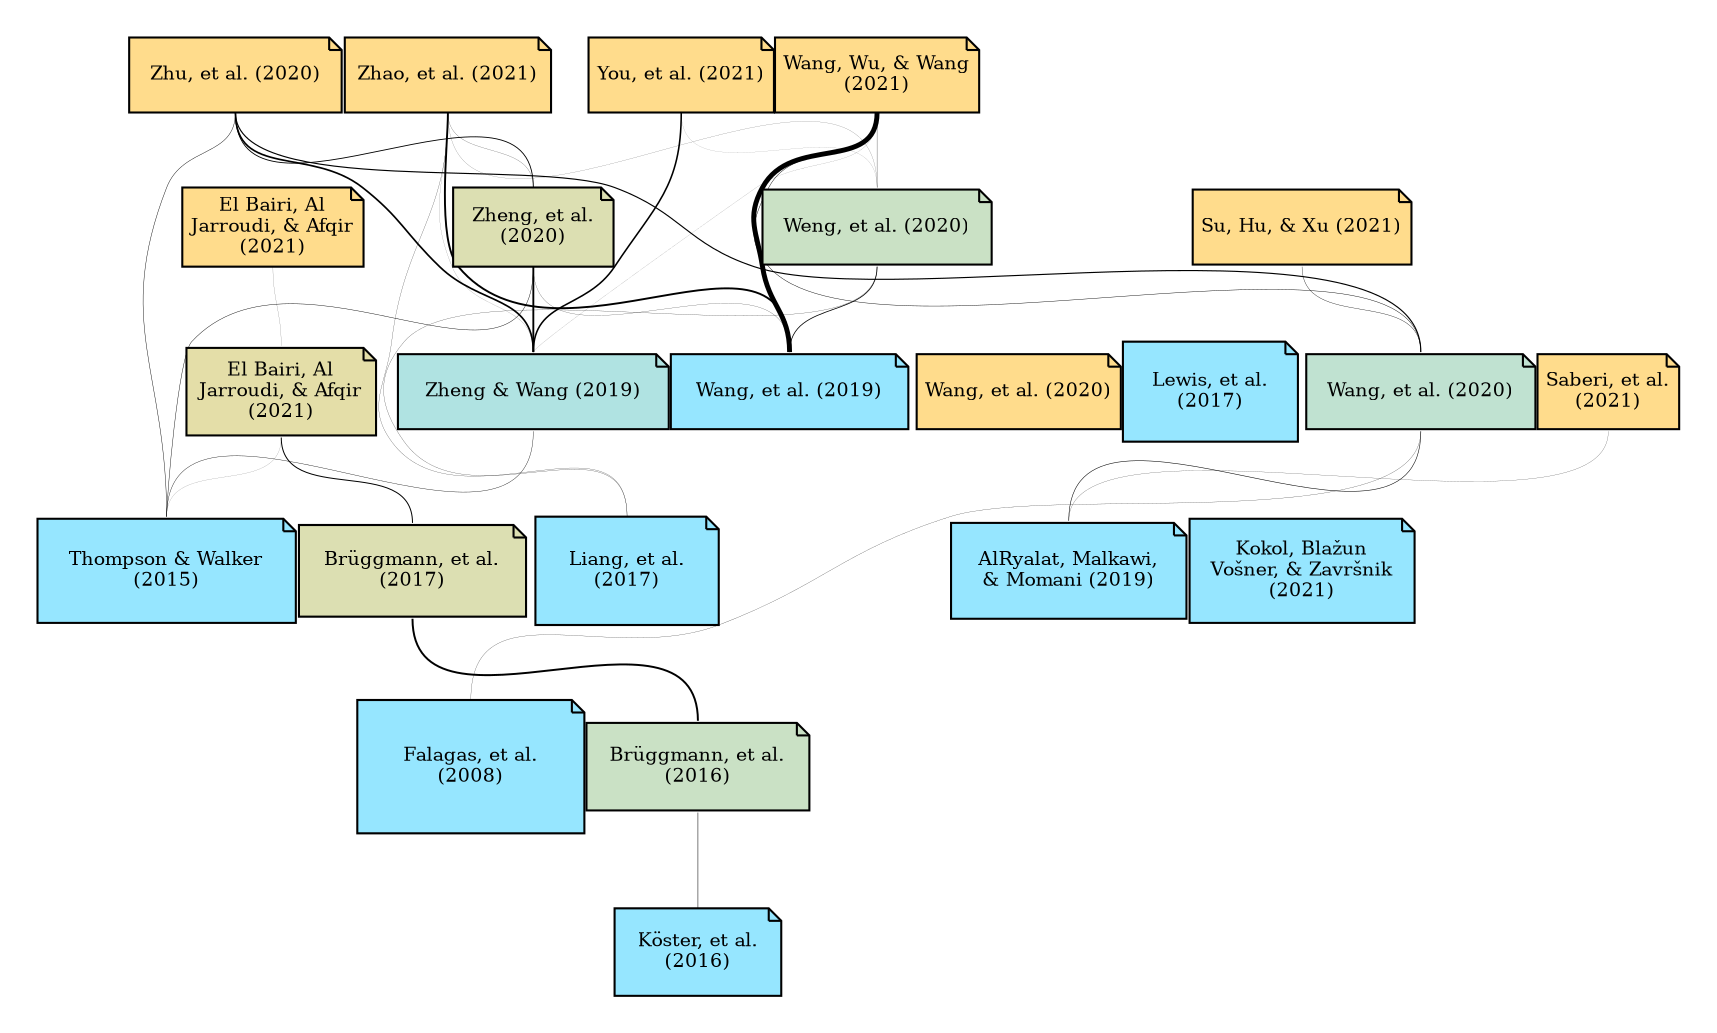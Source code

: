 digraph {

pad=0.25
layout=dot
rankdir=BT
ranksep=0.5
nodesep=0.0
splines=true
outputorder=edgesfirst

node [shape=note style=filled fontsize=9
      fillcolor=none target="_blank" ordering="in"]
edge [arrowhead=none]

17884971 [label="Falagas, et al.
(2008)" href="https://pubmed.ncbi.nlm.nih.gov/17884971/" tooltip="Title: Comparison of PubMed, Scopus, Web of Science, and Google Scholar: strengths and weaknesses.
~
By: Falagas, Pitsouni, Malietzis, Pappas
Date: 2008 Feb
~
Abstract: The evolution of the electronic age has led to the development of numerous medical databases on the World Wide Web, offering search facilities on a particular subject and the ability to perform citation analysis. We compared the content coverage and practical utility of PubMed, Scopus, Web of Science, and Google Scholar. The official Web pages of the databases were used to extract information on the range of journals covered, search facilities and restrictions, and update frequency. We used the example of a keyword search to evaluate the usefulness of these databases in biomedical information retrieval and a specific published article to evaluate their utility in performing citation analysis. All databases were practical in use and offered numerous search facilities. PubMed and Google Scholar are accessed for free. The keyword search with PubMed offers optimal update frequency and includes online early articles; other databases can rate articles by number of citations, as an index of importance. For citation analysis, Scopus offers about 20% more coverage than Web of Science, whereas Google Scholar offers results of inconsistent accuracy. PubMed remains an optimal tool in biomedical electronic research. Scopus covers a wider journal range, of help both in keyword searching and citation analysis, but it is currently limited to recent articles (published after 1995) compared with Web of Science. Google Scholar, as for the Web in general, can help in the retrieval of even the most obscure information but its use is marred by inadequate, less often updated, citation information.
~
PMID: 17884971
Journal: FASEB journal : official publication of the Federation of American Societies for Experimental Biology" fillcolor="#96E6FF" margin=0.31053050461411097]
    25940769 [label="Thompson & Walker
(2015)" href="https://pubmed.ncbi.nlm.nih.gov/25940769/" tooltip="Title: A descriptive and historical review of bibliometrics with applications to medical sciences.
~
By: Thompson, Walker
Date: 2015 Jun
~
Abstract: The discipline of bibliometrics involves the application of mathematical and statistical methods to scholarly publications. The first attempts at systematic data collection were provided by Alfred Lotka and Samuel Bradford, who subsequently established the foundational laws of bibliometrics. Eugene Garfield ushered in the modern era of bibliometrics with the routine use of citation analysis and systematized processing. Key elements of bibliometric analysis include database coverage, consistency and accuracy of the data, data fields, search options, and analysis and use of metrics. A number of bibliometric applications are currently being used in medical science and health care. Bibliometric parameters and indexes may be increasingly used by grant funding sources as measures of research success. Universities may build benchmarking standards from bibliometric data to determine academic achievement through promotion and tenure guidelines in the future. This article reviews the history, definition, laws, and elements of bibliometric principles and provides examples of bibliometric applications to the broader health care community. To accomplish this, the Medline (1966-2014) and Web of Science (1945-2014) databases were searched to identify relevant articles; select articles were also cross-referenced. Articles selected were those that provided background, history, descriptive analysis, and application of bibliometric principles and metrics to medical science and health care. No attempt was made to cover all areas exhaustively; rather, key articles were chosen that illustrate bibliometric concepts and enhance the reader's knowledge. It is important that faculty and researchers understand the limitations and appropriate uses of bibliometric data. Bibliometrics has considerable potential as a research area for health care scientists and practitioners that can be used to discover new information about academic trends, pharmacotherapy, disease, and broader health sciences trends.
~
PMID: 25940769
Journal: Pharmacotherapy" fillcolor="#96E6FF" margin=0.21127838567197355]
    26611203 [label="Köster, et al.
(2016)" href="https://pubmed.ncbi.nlm.nih.gov/26611203/" tooltip="Title: Rotavirus - Global research density equalizing mapping and gender analysis.
~
By: Köster, Klingelhöfer, Groneberg, Schwarzer
Date: 2016 Jan 02
~
Abstract: Rotaviruses are the leading reason for dehydration and severe diarrheal disease and in infants and young children worldwide. An increasing number of related publications cause a crucial challenge to determine the relevant scientific output. Therefore, scientometric analyses are helpful to evaluate quantity as well as quality of the worldwide research activities on Rotavirus. Up to now, no in-depth global scientometric analysis relating to Rotavirus publications has been carried out. This study used scientometric tools and the method of density equalizing mapping to visualize the differences of the worldwide research effort referring to Rotavirus. The aim of the study was to compare scientific output geographically and over time by using an in-depth data analysis and New quality and quantity indices in science (NewQIS) tools. Furthermore, a gender analysis was part of the data interpretation.
~
PMID: 26611203
Journal: Vaccine" fillcolor="#96E6FF" margin=0.1579181246047625]
    27044432 [label="Brüggmann, et al.
(2016)" href="https://pubmed.ncbi.nlm.nih.gov/27044432/" tooltip="Title: Global architecture of gestational diabetes research: density-equalizing mapping studies and gender analysis.
~
By: Brüggmann, Richter, Klingelhöfer, Gerber, Bundschuh, Jaque, Groneberg
Date: 2016 Apr 04
~
Abstract: Gestational diabetes mellitus (GDM) is associated with substantial morbidity for mothers and their offspring. While clinical and basic research activities on this important disease grow constantly, there is no concise analysis of global architecture of GDM research. Hence, it was the objective of this study to assess the global scientific performance chronologically, geographically and in relation to existing research networks and gender distribution of publishing authors.
~
PMID: 27044432
Journal: Nutrition journal" fillcolor="#CAE1C5" margin=0.1579181246047625]
    28086974 [label="Brüggmann, et al.
(2017)" href="https://pubmed.ncbi.nlm.nih.gov/28086974/" tooltip="Title: Ovarian cancer: density equalizing mapping of the global research architecture.
~
By: Brüggmann, Pulch, Klingelhöfer, Pearce, Groneberg
Date: 2017 01 13
~
Abstract: Despite its impact on female health worldwide, no efforts have been made to depict the global architecture of ovarian cancer research and to understand the trends in the related literature. Hence, it was the objective of this study to assess the global scientific performance chronologically, geographically and in regards to economic benchmarks using bibliometric tools and density equalizing map projections.
~
PMID: 28086974
Journal: International journal of health geographics" fillcolor="#DCDFB2" margin=0.16760912590556815]
    28479858 [label="Liang, et al.
(2017)" href="https://pubmed.ncbi.nlm.nih.gov/28479858/" tooltip="Title: Study of acupuncture for low back pain in recent 20 years: a bibliometric analysis via CiteSpace.
~
By: Liang, Li, Zhao, Wang, Zhu, Chen
Date: 2017
~
Abstract: Acupuncture has been applied to relieve low back pain (LBP) in many countries. However, a bibliometric analysis of the global use of acupuncture for LBP is rare.
~
PMID: 28479858
Journal: Journal of pain research" fillcolor="#96E6FF" margin=0.22558748556724917]
    28515269 [label="Lewis, et al.
(2017)" href="https://pubmed.ncbi.nlm.nih.gov/28515269/" tooltip="Title: Effect of omega-3 supplementation on neuropathy in type 1 diabetes: A 12-month pilot trial.
~
By: Lewis, Perkins, Lovblom, Bazinet, Wolever, Bril
Date: 2017 Jun 13
~
Abstract: To test the hypothesis that 12 months of seal oil omega-3 polyunsaturated fatty acids (ω-3 PUFA) supplementation will stop the known progression of diabetic sensorimotor polyneuropathy (DSP) in type 1 diabetes mellitus (T1DM).
~
PMID: 28515269
Journal: Neurology" fillcolor="#96E6FF" margin=0.19771212547196626]
    31710021 [label="AlRyalat, Malkawi,
& Momani (2019)" href="https://pubmed.ncbi.nlm.nih.gov/31710021/" tooltip="Title: Comparing Bibliometric Analysis Using PubMed, Scopus, and Web of Science Databases.
~
By: AlRyalat, Malkawi, Momani
Date: 2019 10 24
~
Abstract: Literature databases (i.e., PubMed, Scopus, and Web of Science) differ in terms of their coverage, focus, and the tool they provide. PubMed focuses mainly on life sciences and biomedical disciplines, whereas Scopus and Web of Science are multidisciplinary. The protocol described in the current study was used to search for publications from Jordanian authors in the years 2013-2017. In this protocol, how to use each database to conduct this type of search is explained in detail. A Scopus search resulted in the highest number of documents (11,444 documents), followed by a Web of Science search (10,943 documents). PubMed resulted in a smaller number of documents due to its narrower scope and coverage (4,363 documents). The results also show a yearly trend in: (1) the number of publications, (2) the disciplines that have the most publications, (3) the countries of collaboration, and (4) the number of open access publications. In contrast, PubMed has a sophisticated keyword optimization service (i.e., Medical Subject Heading, or MeSH), while both Scopus and Web of Science provide search analysis tools that can produce representative figures. Finally, the features of each database are explained in detail and several indices that can be extracted using the search results are provided. This study provides a base for using literature databases for bibliometric analysis.
~
PMID: 31710021
Journal: Journal of visualized experiments : JoVE" fillcolor="#96E6FF" margin=0.17787536009528288]
    31762442 [label="Zheng & Wang (2019)" href="https://pubmed.ncbi.nlm.nih.gov/31762442/" tooltip="Title: Publications on the Association Between Cognitive Function and Pain from 2000 to 2018: A Bibliometric Analysis Using CiteSpace.
~
By: Zheng, Wang
Date: 2019 Nov 25
~
Abstract: BACKGROUND This study aimed to use CiteSpace software to conduct a bibliometric analysis of published studies on the association between pain and cognitive function from 2000 to 2018. The study also aimed to determine publication patterns and authorship and to identify recent trends for research in this field. MATERIAL AND METHODS Publications on the association between cognitive function and pain between 2000 and 2018 were identified from the Web of Science database. Bibliographic information, including authorship, country, citation frequency, changes in citation, and interactive visualization were generated using CiteSpace software. Co-citation, or frequency of two publications cited together by another publication, was also studied. RESULTS On 8th January 2019, 4,889 publications were identified. The United States (1132 publications) and the University of Washington (87 publications) were the most productive country and institution, respectively. The journal, Pain (182 publications) had the largest number of publications and was the most frequently cited journal (citation counts, 1569) with the highest centrality (0.62). Author A had the largest number of publications (21). Author B had the greatest co-citation count (223). Author C tied with Author D as the first co-cited author in terms of centrality (0.18). Author E in 2011 (co-citation count, 96) and Author F in 2008 (centrality: 0.11) had the highest co-citation counts and centrality, respectively. The keyword 'empathy' ranked first for research developments with the highest citation burst (10.045). CONCLUSIONS Bibliometric analysis of the association between pain and cognitive function might identify new directions for future research.
~
PMID: 31762442
Journal: Medical science monitor : international medical journal of experimental and clinical research" fillcolor="#B0E3E2" margin=0.17552725051033058]
    31772566 [label="Wang, et al. (2019)" href="https://pubmed.ncbi.nlm.nih.gov/31772566/" tooltip="Title: Bibliometric Study of the Comorbidity of Pain and Depression Research.
~
By: Wang, Peng, Weng, Zheng, Zhang, Chen
Date: 2019
~
Abstract: Comorbid pain and depression occur with high prevalence in clinical observations, and published academic journals about them have been increasing in number over time. However, few studies used the bibliometric method to analyze the general aspects of scientific researches on the comorbidity of pain and depression. The aim of this study is to systematically provide global scientific research in the comorbidity of pain and depression from 1980 to 2018.
~
PMID: 31772566
Journal: Neural plasticity" fillcolor="#96E6FF" margin=0.1613943352306837]
    31995273 [label="Kokol, Blažun
Vošner, & Završnik
(2021)" href="https://pubmed.ncbi.nlm.nih.gov/31995273/" tooltip="Title: Application of bibliometrics in medicine: a historical bibliometrics analysis.
~
By: Kokol, Blažun Vošner, Završnik
Date: 2021 Jun
~
Abstract: The application of bibliometrics in medicine enables one to analyse vast amounts of publications and their production patterns on macroscopic and microscopic levels.
~
PMID: 31995273
Journal: Health information and libraries journal" fillcolor="#96E6FF" margin=0.1345098040014257]
    32174808 [label="Zheng, et al.
(2020)" href="https://pubmed.ncbi.nlm.nih.gov/32174808/" tooltip="Title: Trends of Repetitive Transcranial Magnetic Stimulation From 2009 to 2018: A Bibliometric Analysis.
~
By: Zheng, Dai, Lan, Wang
Date: 2020
~
Abstract: Repetitive transcranial magnetic stimulation (rTMS) technology, which is amongst the most used non-invasive brain stimulation techniques currently available, has developed rapidly from 2009 to 2018. However, reports on the trends of rTMS using bibliometric analysis are rare. The goal of the present bibliometric analysis is to analyze and visualize the trends of rTMS, including general (publication patterns) and emerging trends (research frontiers), over the last 10 years by using the visual analytic tool CiteSpace V. Publications related to rTMS from 2009 to 2018 were retrieved from the Web of Science (WoS) database, including 2,986 peer-reviewed articles/reviews. Active authors, journals, institutions, and countries were identified by WoS and visualized by CiteSpace V, which could also detect burst changes to identify emerging trends. GraphPad Prism 8 was used to analyze the time trend of annual publication outputs. The USA ranked first in this field. Pascual-Leone A (author A), Fitzgerald PB (author B), George MS (author C), Lefaucheur JP (author D), and Fregni F (author E) made great contributions to this field of study. The most prolific institution to publish rTMS-related publications in the last decade was the University of Toronto. The journal Brain Stimulation published most papers. Lefaucheur et al.'s paper in 2014, and the keyword 'sham controlled trial' showed the strongest citation bursts by the end of 2018, which indicates increased attention to the underlying work, thereby indicating the research frontiers. This study reveals the publication patterns and emerging trends of rTMS based on the records published from 2009 to 2018. The insights obtained have reference values for the future research and application of rTMS.
~
PMID: 32174808
Journal: Frontiers in neuroscience" fillcolor="#DCDFB2" margin=0.12781512503836437]
    32179730 [label="Wang, et al. (2020)" href="https://pubmed.ncbi.nlm.nih.gov/32179730/" tooltip="Title: A Bibliometric Analysis Using CiteSpace of Publications from 1999 to 2018 on Patient Rehabilitation After Total Knee Arthroplasty.
~
By: Wang, Gao, Zhang, Xie, Wang, Xu
Date: 2020 Mar 17
~
Abstract: BACKGROUND Following total knee arthroplasty (TKA), postoperative patient rehabilitation is important to achieve the optimal level of knee function and mobility. Clinical research in this field is growing, and bibliometric analysis of publication may provide direction for research clinicians and raise awareness of research trends, journal selection, and key topics. Therefore, this bibliometric study aimed to analyze the current status and trends during the past two decades, between 1999 and 2018, of publications on rehabilitation after total knee arthroplasty (TKA) and used CiteSpace. MATERIAL AND METHODS The global literature was searched between 2018 to 2019 for publications related to rehabilitation after TKA. Publication data were identified using relevant search terms and the Web of Science Core Collection database. CiteSpace (5.3.R11) software was used to analyze the journals, authors, institutions, countries, cited references, and keywords using standard bibliometric indicators. RESULTS A total of 1,292 publications were retrieved between 1999 to 2018, and the most active journals, countries, authors, and institutions in the field of TKA rehabilitation were identified. Key areas of research included postoperative analgesia, muscle inhibition, range of motion, inhibitors, knee flexion, pain control, self-reporting, spectral analysis, in vivo forces, and rotator cuff repair. The emerging research topics included epidural analgesia, physiotherapy, postoperative analgesia, recovery, and the use of ropivacaine local analgesia. CONCLUSIONS The findings from this bibliometric study provided insight into trends in clinical research publications in the field of rehabilitation following TKA for the past 20 years, including global trends in emerging areas of research.
~
PMID: 32179730
Journal: Medical science monitor : international medical journal of experimental and clinical research" fillcolor="#C0E2D1" margin=0.1345098040014257]
    32215136 [label="Weng, et al. (2020)" href="https://pubmed.ncbi.nlm.nih.gov/32215136/" tooltip="Title: A Bibliometric Analysis of Nonspecific Low Back Pain Research.
~
By: Weng, Zheng, Peng, Chang, Wu, Wang
Date: 2020
~
Abstract: Researchers are highly interested in the study of nonspecific low back pain (NSLBP). However, few have attempted to collect global data, analyze the emerging trends, and conduct reviews from the perspectives of visualization and bibliometrics.
~
PMID: 32215136
Journal: Pain research & management" fillcolor="#CAE1C5" margin=0.1345098040014257]
    33240559 [label="Wang, et al. (2020)" href="https://pubmed.ncbi.nlm.nih.gov/33240559/" tooltip="Title: What You Should Know About Osteoarthritis Rehabilitation: A Bibliometric Analysis of the 50 Most-Cited Articles.
~
By: Wang, Wang, Zhang, Sun, Xie, Jiang, Ou, Miyamoto, Wang
Date: 2020
~
Abstract: Osteoarthritis is a degenerative disease that commonly occurs in middle-aged and elderly people. High-quality articles in the field of osteoarthritis rehabilitation have not been studied in detail.
~
PMID: 33240559
Journal: Geriatric orthopaedic surgery & rehabilitation" fillcolor="#FFDC8C" margin=0.05]
    33488420 [label="Zhu, et al. (2020)" href="https://pubmed.ncbi.nlm.nih.gov/33488420/" tooltip="Title: Bibliometric and Visual Analysis of Research on the Links Between the Gut Microbiota and Depression From 1999 to 2019.
~
By: Zhu, Hu, Deng, Tan, Qiu, Zhang, Ni, Lu, Wang, Li, Chen, Huang, Xiao, Shang, Wen
Date: 2020
~
Abstract: Background: There is a crucial link between the gut microbiota and the host central nervous system, and the communication between them occurs via a bidirectional pathway termed the 'microbiota-gut-brain axis.' The gut microbiome in the modern environment has markedly changed in response to environmental factors. These changes may affect a broad range of host psychiatric disorders, such as depression, by interacting with the host through metabolic, immune, neural, and endocrine pathways. Nevertheless, the general aspects of the links between the gut microbiota and depression have not been systematically investigated through bibliometric analysis. Aim: This study aimed to analyze the current status and developing trends in gut microbiota research in the depression field through bibliometric and visual analysis. Methods: A total of 1,962 publications published between 1999 and 2019 were retrieved from the Web of Science Core Collection. CiteSpace (5.6 R5) was used to perform collaboration network analysis, co-citation analysis, co-occurrence analysis, and citation burst detection. Results: The number of publications has been rapidly growing since 2010. The collaboration network analysis revealed that the USA, University College Cork, and John F. Cryan were the most influential country, institute, and scholar, respectively. The most productive and co-cited journals were Brain Behavior and Immunity and Proceedings of the National Academy of Sciences of the United States of America, respectively. The co-citation analysis of references revealed that the most recent research focus was in the largest theme cluster, 'cytokines,' thus reflecting the important research foundation in this field. The co-occurrence analysis of keywords revealed that 'fecal microbiota' and 'microbiome' have become the top two research hotspots since 2013. The citation burst detection for keywords identified several keywords, including 'Parkinson's disease,' 'microbiota-gut-brain axis,' 'microbiome,' 'dysbiosis,' 'bipolar disorder,' 'impact,' 'C reactive protein,' and 'immune system,' as new research frontiers, which have currently ongoing bursts. Conclusions: These results provide an instructive perspective on the current research and future directions in the study of the links between the gut microbiota and depression, which may help researchers choose suitable cooperators or journals, and promote their research illustrating the underlying molecular mechanisms of depression, including its etiology, prevention, and treatment.
~
PMID: 33488420
Journal: Frontiers in psychiatry" fillcolor="#FFDC8C" margin=0.1345098040014257]
    33688338 [label="Wang, Wu, & Wang
(2021)" href="https://pubmed.ncbi.nlm.nih.gov/33688338/" tooltip="Title: Bibliometric Study of Pain after Spinal Cord Injury.
~
By: Wang, Wu, Wang
Date: 2021
~
Abstract: The prevalence of comorbid pain after spinal cord injury (SCI) is relatively high in clinical observations and has continued to increase over time. Neuropathic pain (70.14%) is the most popular subject in academic journals after SCI. However, studies that used the bibliometric method to analyze comorbid pain after SCI are still lacking. This study is aimed at combining and integrating acquired information to analyze the global trends of research on the comorbidity of pain after SCI in the last three decades (1990-2019).
~
PMID: 33688338
Journal: Neural plasticity" fillcolor="#FFDC8C" margin=0.05]
    33897259 [label="Zhao, et al. (2021)" href="https://pubmed.ncbi.nlm.nih.gov/33897259/" tooltip="Title: Bibliometric Analysis of Research Articles on Pain in the Elderly Published from 2000 to 2019.
~
By: Zhao, Zhang, Guo, Feng, Zhao, Wang, Wang
Date: 2021
~
Abstract: Given the rapid growth of the global aging population, pain has become an unneglectable concern amongst the elderly. The quantity of scientific research outputs on pain in the elderly has increased over time, but only a small number of studies have used bibliometric methods to analyze scientific research in this field. This paper aimed to analyze scientific research on pain in the elderly published from 2000 to 2019 in a systematic manner using bibliometric methods.
~
PMID: 33897259
Journal: Journal of pain research" fillcolor="#FFDC8C" margin=0.08010299956639813]
    34150972 [label="El Bairi, Al
Jarroudi, & Afqir
(2021)" href="https://pubmed.ncbi.nlm.nih.gov/34150972/" tooltip="Title: Tracing ovarian cancer research in Morocco: A bibliometric analysis.
~
By: El Bairi, Al Jarroudi, Afqir
Date: 2021 Aug
~
Abstract: The burden of ovarian cancer (OC) in low-income countries continues to increase annually. This gynecological cancer, known for its poor survival outcomes, has not attracted much interest in medical research as compared to other women's malignancies such as breast cancer. This bibliometric study was conducted to better depict the global map and the future directions of scientific productivity in the area of OC research in Morocco.
~
PMID: 34150972
Journal: Gynecologic oncology reports" fillcolor="#E4DEA8" margin=0.08010299956639813]
    34169036 [label="Saberi, et al.
(2021)" href="https://pubmed.ncbi.nlm.nih.gov/34169036/" tooltip="Title: Iranian researchers' contributions to research on COVID-19: A bibliometric analysis and visualization.
~
By: Saberi, Farhadi, Karami, Mokhtari
Date: 2021
~
Abstract: Background: COVID-19 pandemic crisis motivated researchers worldwide to deeply investigate it from different perspectives. As Iran is one of the highly-affected countries by Covid-19, Iranian researchers have focused on studying it. This study aimed at analyzing and visualizing Iranian researchers' papers on COVID-19 from a bibliometric perspective. Methods: By searching MeSH-selected keywords related to COVID-19 in Scopus, Iranian researchers' papers on COVID-19 were extracted in a CSV format and underwent bibliometric techniques, such as coauthorship analysis, citation, and co-citation analysis, keyword and term co-occurrence mapping and etc. in the Microsoft Excel and VOSviewer software package. Results: A total of 405 papers were authored by Iranian researchers on COVID-19 during the study period, with the average number of citations per paper of 2.60 and a mean h-index of 15. The majority of papers were original articles in English. Archives of Clinical Infectious Diseases and Archives of Iranian Medicine and Medical Hypotheses were highly ranked publishing journals, respectively. The most productive institute and author were Tehran University of Medical Sciences with 119 papers and Rezaei, N. with 12 papers. Iranian researchers collaborated with the researchers of 73 countries, with the USA ranking first in Covid-19 research, followed by Italy, Canada, and United Kingdom. In publishing papers on COVID-19, Iran ranked first among the Middle Eastern countries and thirteenth internationally. Conclusion: Iranian researchers were active in 5 main areas of COVID-19 research, including epidemiology, diagnosis, treatment, virology, and systematic review.
~
PMID: 34169036
Journal: Medical journal of the Islamic Republic of Iran" fillcolor="#FFDC8C" margin=0.05]
    34306062 [label="Su, Hu, & Xu (2021)" href="https://pubmed.ncbi.nlm.nih.gov/34306062/" tooltip="Title: Global Research on Neuropathic Pain Rehabilitation over the Last 20 Years.
~
By: Su, Hu, Xu
Date: 2021
~
Abstract: Neuropathic pain has long been a very popular and productive field of clinical research. Neuropathic pain is difficult to cure radically because of its complicated etiology and uncertain pathogenesis. As pain worsens and persists, pain recovery techniques become more important, and medication alone is insufficient. No summary of bibliometric studies on neuropathic pain rehabilitation is yet available. The purpose of the present study is to analyze in a systematic manner the trends of neuropathic pain rehabilitation research over the period of 2000-2019.
~
PMID: 34306062
Journal: Neural plasticity" fillcolor="#FFDC8C" margin=0.05]
    34368063 [label="You, et al. (2021)" href="https://pubmed.ncbi.nlm.nih.gov/34368063/" tooltip="Title: Bibliometric Review to Explore Emerging High-Intensity Interval Training in Health Promotion: A New Century Picture.
~
By: You, Li, Liu, Li, Fu, Ma
Date: 2021
~
Abstract: Background: High-intensity interval training (HIIT) is an emerging exercise strategy and is considered to be a recipe for health promotion. This study aimed to systematically identify collaboration networks, track research trends, highlight current hotspots, and predict future frontiers in HIIT and its applications in health promotion since the start of the new century. Methods: Relevant original publications were obtained from the Science Citation Index Expanded of the Web of Science Core Collection (WoSCC) database between 2001 and 2020. CiteSpace and VOSviewer software were used to perform bibliometric visualization and comparative analysis of involved indexes that included countries, institutions, journals, authors, references, and keywords. Results: A total of 572 papers were included, and the trend of annual publications showed a remarkable growth. The United States and the University of Exeter were the most productive country and institutions, respectively, with 107 and 18 publications, respectively. European Journal of Applied Physiology took the lead in the number of published articles, and Medicine and Science in Sports and Exercise ranked first in the cocitation counts. Barker AR and Gibala MJ were considered as the most productive and the most highly-cited authors. Conclusions: 'Health risks,' 'adolescent,' and 'aging' are the three noteworthy topics during the evolution of HIIT-health promotion (HIIT-HP) research. The current research hotspots of HIIT and its practices in the health promotion domain lies in 'metabolic diseases,' 'cardiovascular diseases,' 'neurological diseases,' and 'musculoskeletal diseases.' The authors summarize that 'prevention and rehabilitation,' 'micro and molecular level,' and 'cognition and mental health' are becoming frontiers and focus on the health topics related to HIIT in the upcoming years, which are worthy of further exploration.
~
PMID: 34368063
Journal: Frontiers in public health" fillcolor="#FFDC8C" margin=0.05]
    34541276 [label="El Bairi, Al
Jarroudi, & Afqir
(2021)" href="https://pubmed.ncbi.nlm.nih.gov/34541276/" tooltip="Title: Ovarian cancer in Morocco: Time to act is now.
~
By: El Bairi, Al Jarroudi, Afqir
Date: 2021 Aug
~
Abstract: •Ovarian cancer seems is a neglected cancer in Morocco.•No publications that impact clinical practice were published in the last decade.•In this editorial, we provide our vision to develop this ignored area of gynecologic oncology.
~
PMID: 34541276
Journal: Gynecologic oncology reports" fillcolor="#FFDC8C" margin=0.05]

17884971:n->28086974:s [penwidth=0.012448]
    17884971:n->32179730:s [penwidth=0.100794]
    17884971:n->33240559:s [penwidth=0.008531]
    25940769:n->31762442:s [penwidth=0.174623]
    25940769:n->32174808:s [penwidth=0.201465]
    25940769:n->33488420:s [penwidth=0.204800]
    25940769:n->33897259:s [penwidth=0.017827]
    25940769:n->34150972:s [penwidth=0.048873]
    25940769:n->34541276:s [penwidth=0.005630]
    26611203:n->27044432:s [penwidth=0.247892]
    27044432:n->28086974:s [penwidth=0.942382]
    28086974:n->34150972:s [penwidth=0.479537]
    28479858:n->31762442:s [penwidth=0.005015]
    28479858:n->32174808:s [penwidth=0.009146]
    28479858:n->32215136:s [penwidth=0.099806]
    28479858:n->33240559:s [penwidth=0.018467]
    28479858:n->33488420:s [penwidth=0.005442]
    28479858:n->33897259:s [penwidth=0.096646]
    28479858:n->34368063:s [penwidth=0.004713]
    28515269:n->34306062:s [penwidth=0.000871]
    31710021:n->32179730:s [penwidth=0.259646]
    31710021:n->33240559:s [penwidth=0.017340]
    31710021:n->34169036:s [penwidth=0.087979]
    31762442:n->32174808:s [penwidth=0.904251]
    31762442:n->32215136:s [penwidth=0.014655]
    31762442:n->33488420:s [penwidth=0.812085]
    31762442:n->33688338:s [penwidth=0.040954]
    31762442:n->33897259:s [penwidth=0.050949]
    31762442:n->34368063:s [penwidth=0.755041]
    31772566:n->32174808:s [penwidth=0.091913]
    31772566:n->32215136:s [penwidth=0.374384]
    31772566:n->33688338:s [penwidth=2.363461]
    31772566:n->33897259:s [penwidth=0.920843]
    31995273:n->33240559:s [penwidth=0.007552]
    31995273:n->34150972:s [penwidth=0.009983]
    31995273:n->34169036:s [penwidth=0.005394]
    31995273:n->34306062:s [penwidth=0.010889]
    32174808:n->33488420:s [penwidth=0.425348]
    32174808:n->33897259:s [penwidth=0.087016]
    32179730:n->33488420:s [penwidth=0.549028]
    32179730:n->33688338:s [penwidth=0.204800]
    32179730:n->34306062:s [penwidth=0.165970]
    32215136:n->33688338:s [penwidth=0.127763]
    32215136:n->33897259:s [penwidth=0.061437]
    32215136:n->34368063:s [penwidth=0.037893]
    34150972:n->34541276:s [penwidth=0.061044]

}

